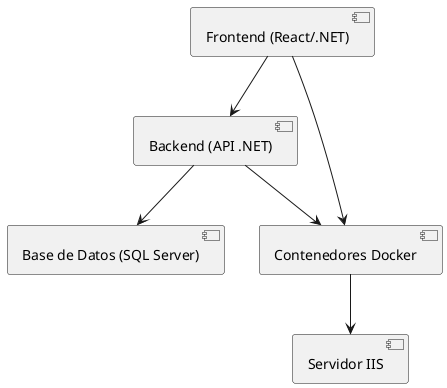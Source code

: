 @startuml
component "Frontend (React/.NET)" as FE
component "Backend (API .NET)" as BE
component "Base de Datos (SQL Server)" as DB
component "Contenedores Docker" as Docker
component "Servidor IIS" as IIS

FE --> BE
BE --> DB
FE --> Docker
BE --> Docker
Docker --> IIS
@enduml
